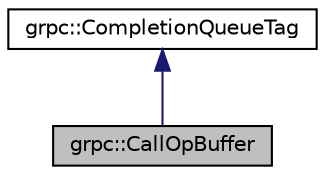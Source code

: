 digraph "grpc::CallOpBuffer"
{
  edge [fontname="Helvetica",fontsize="10",labelfontname="Helvetica",labelfontsize="10"];
  node [fontname="Helvetica",fontsize="10",shape=record];
  Node1 [label="grpc::CallOpBuffer",height=0.2,width=0.4,color="black", fillcolor="grey75", style="filled", fontcolor="black"];
  Node2 -> Node1 [dir="back",color="midnightblue",fontsize="10",style="solid",fontname="Helvetica"];
  Node2 [label="grpc::CompletionQueueTag",height=0.2,width=0.4,color="black", fillcolor="white", style="filled",URL="$classgrpc_1_1_completion_queue_tag.html"];
}
